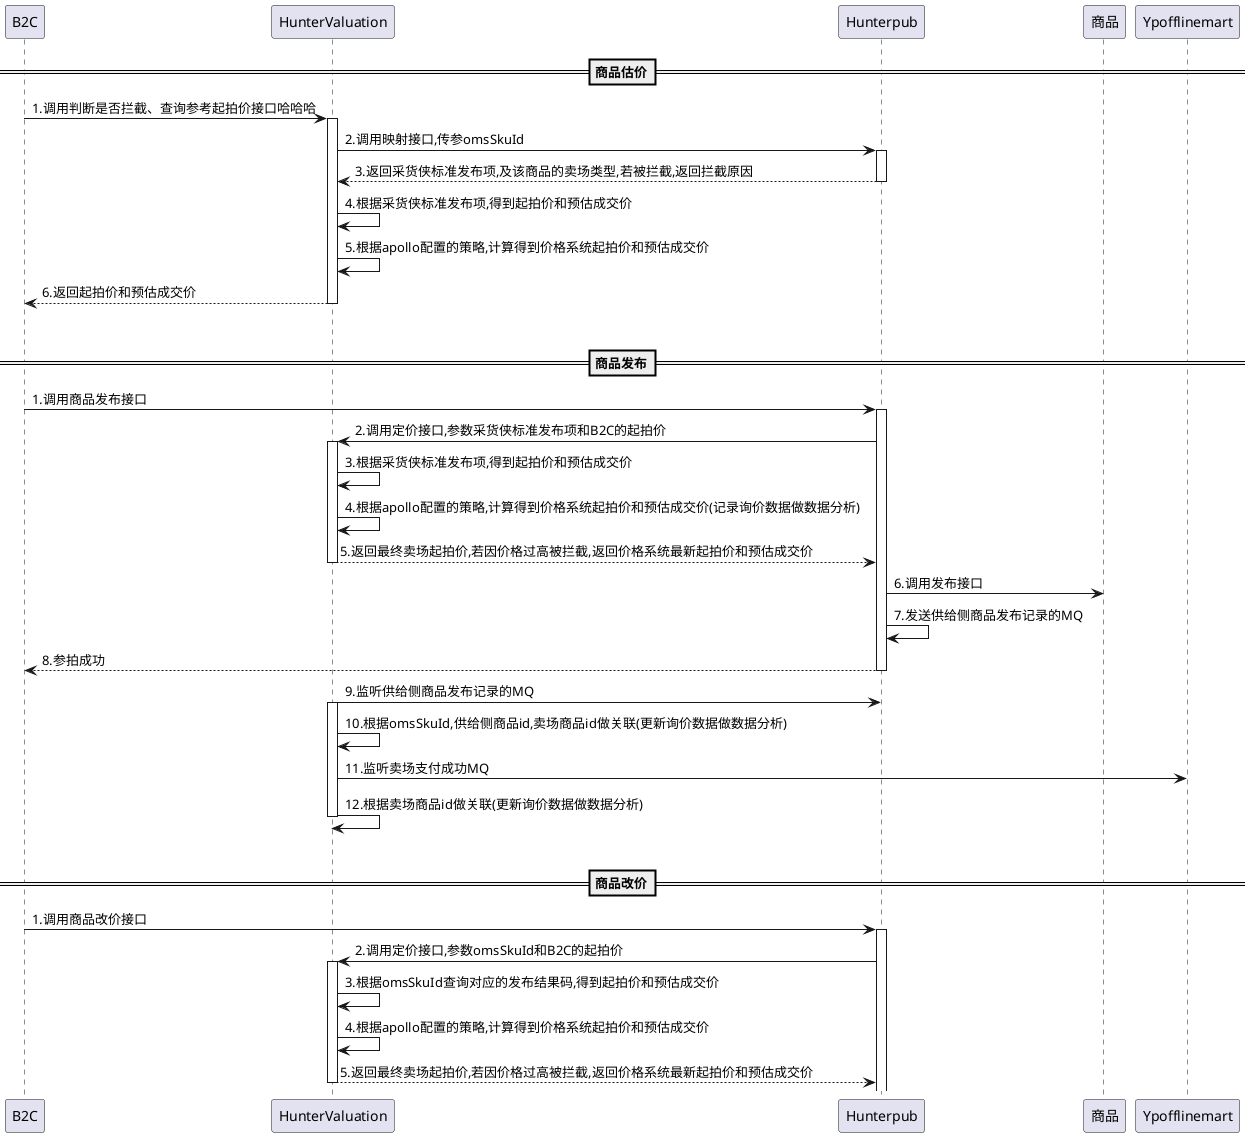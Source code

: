@startuml
'https://plantuml.com/sequence-diagram

participant B2C
==商品估价==
B2C -> HunterValuation: 1.调用判断是否拦截、查询参考起拍价接口哈哈哈
activate HunterValuation
HunterValuation -> Hunterpub: 2.调用映射接口,传参omsSkuId
activate Hunterpub
return 3.返回采货侠标准发布项,及该商品的卖场类型,若被拦截,返回拦截原因
HunterValuation ->  HunterValuation: 4.根据采货侠标准发布项,得到起拍价和预估成交价
HunterValuation ->  HunterValuation: 5.根据apollo配置的策略,计算得到价格系统起拍价和预估成交价
return 6.返回起拍价和预估成交价
||29||
==商品发布==
B2C ->  Hunterpub:  1.调用商品发布接口
activate Hunterpub
Hunterpub ->  HunterValuation:  2.调用定价接口,参数采货侠标准发布项和B2C的起拍价
activate HunterValuation
HunterValuation ->  HunterValuation: 3.根据采货侠标准发布项,得到起拍价和预估成交价
HunterValuation ->  HunterValuation: 4.根据apollo配置的策略,计算得到价格系统起拍价和预估成交价(记录询价数据做数据分析)
return  5.返回最终卖场起拍价,若因价格过高被拦截,返回价格系统最新起拍价和预估成交价
Hunterpub ->  商品: 6.调用发布接口
Hunterpub ->  Hunterpub:7.发送供给侧商品发布记录的MQ
return 8.参拍成功
HunterValuation ->  Hunterpub: 9.监听供给侧商品发布记录的MQ
activate HunterValuation
HunterValuation ->  HunterValuation:10.根据omsSkuId,供给侧商品id,卖场商品id做关联(更新询价数据做数据分析)
HunterValuation ->  Ypofflinemart: 11.监听卖场支付成功MQ
HunterValuation ->  HunterValuation:12.根据卖场商品id做关联(更新询价数据做数据分析)
deactivate HunterValuation
||29||
==商品改价==
B2C ->  Hunterpub:  1.调用商品改价接口
activate Hunterpub
Hunterpub ->  HunterValuation:  2.调用定价接口,参数omsSkuId和B2C的起拍价
activate HunterValuation
HunterValuation ->  HunterValuation: 3.根据omsSkuId查询对应的发布结果码,得到起拍价和预估成交价
HunterValuation ->  HunterValuation: 4.根据apollo配置的策略,计算得到价格系统起拍价和预估成交价
return  5.返回最终卖场起拍价,若因价格过高被拦截,返回价格系统最新起拍价和预估成交价
@enduml